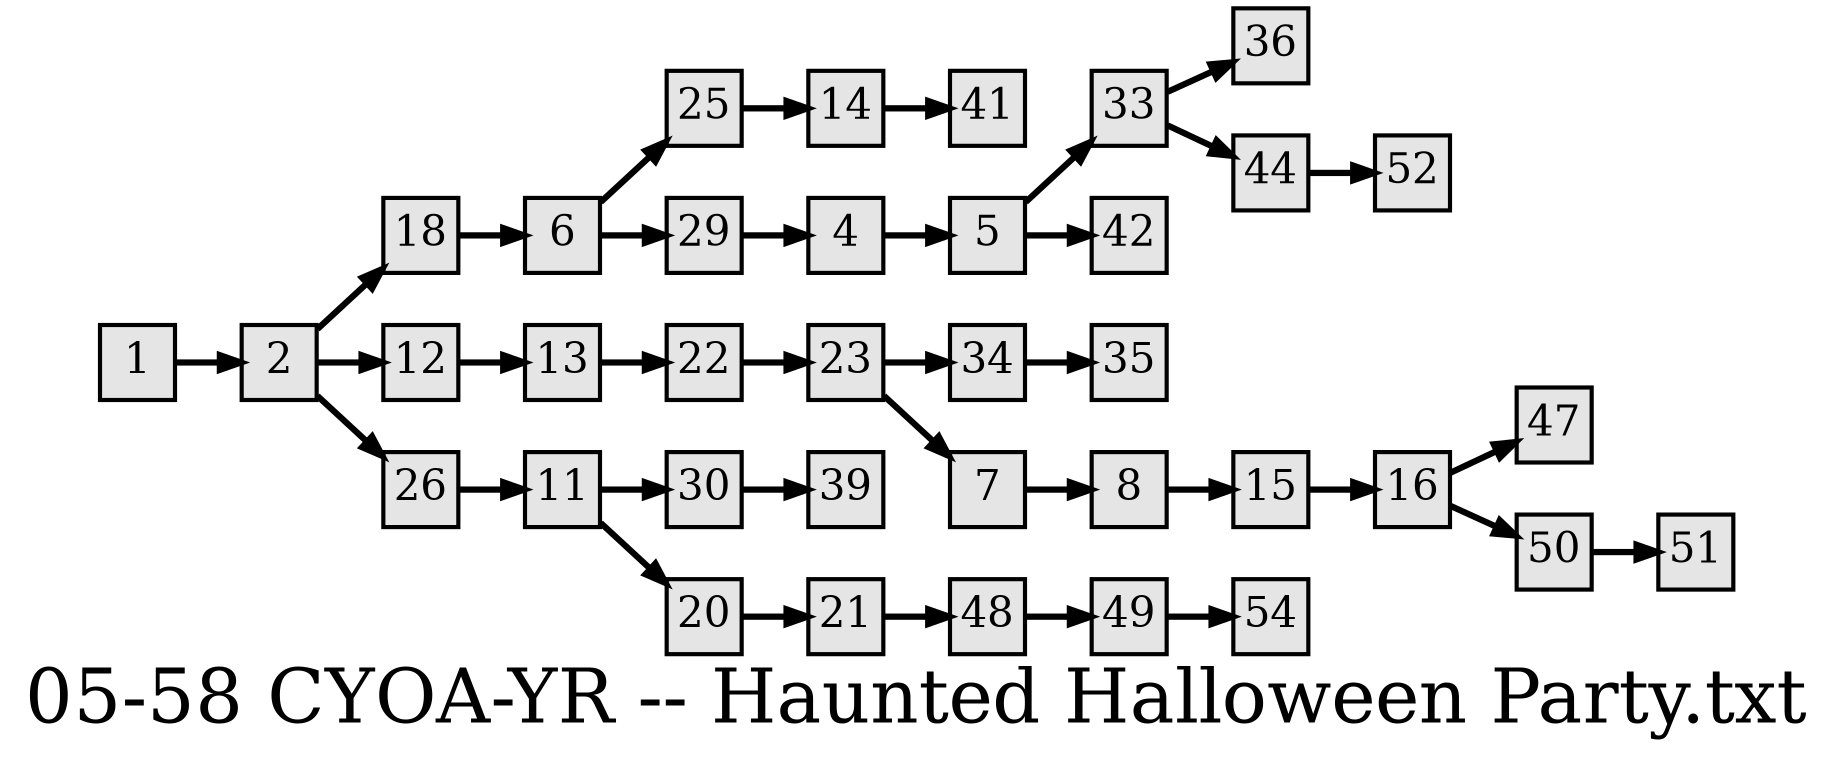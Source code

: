 digraph g{
  graph [ label="05-58 CYOA-YR -- Haunted Halloween Party.txt" rankdir=LR, ordering=out, fontsize=36, nodesep="0.35", ranksep="0.45"];
  node  [shape=rect, penwidth=2, fontsize=20, style=filled, fillcolor=grey90, margin="0,0", labelfloat=true, regular=true, fixedsize=true];
  edge  [labelfloat=true, penwidth=3, fontsize=12];

  1 -> 2;
  2 -> 18;
  2 -> 12;
  2 -> 26;
  4 -> 5;
  5 -> 33;
  5 -> 42;
  6 -> 25;
  6 -> 29;
  7 -> 8;
  8 -> 15;
  11 -> 30;
  11 -> 20;
  12 -> 13;
  13 -> 22;
  14 -> 41;
  15 -> 16;
  16 -> 47;
  16 -> 50;
  18 -> 6;
  20 -> 21;
  21 -> 48;
  22 -> 23;
  23 -> 34;
  23 -> 7;
  25 -> 14;
  26 -> 11;
  29 -> 4;
  30 -> 39;
  33 -> 36;
  33 -> 44;
  34 -> 35;
  44 -> 52;
  48 -> 49;
  49 -> 54;
  50 -> 51;
}

